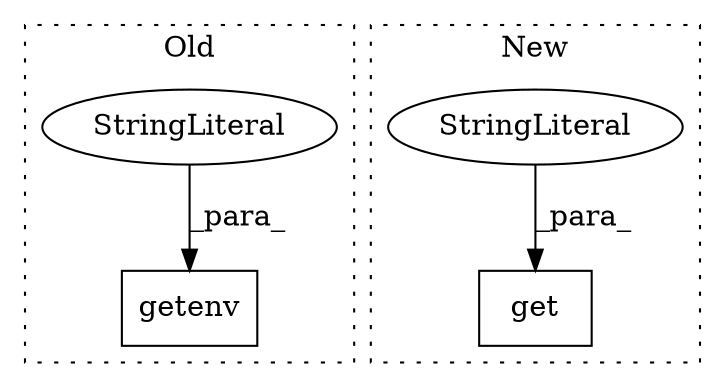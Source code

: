 digraph G {
subgraph cluster0 {
1 [label="getenv" a="32" s="225,247" l="7,1" shape="box"];
4 [label="StringLiteral" a="45" s="232" l="10" shape="ellipse"];
label = "Old";
style="dotted";
}
subgraph cluster1 {
2 [label="get" a="32" s="463,491" l="4,1" shape="box"];
3 [label="StringLiteral" a="45" s="467" l="19" shape="ellipse"];
label = "New";
style="dotted";
}
3 -> 2 [label="_para_"];
4 -> 1 [label="_para_"];
}
